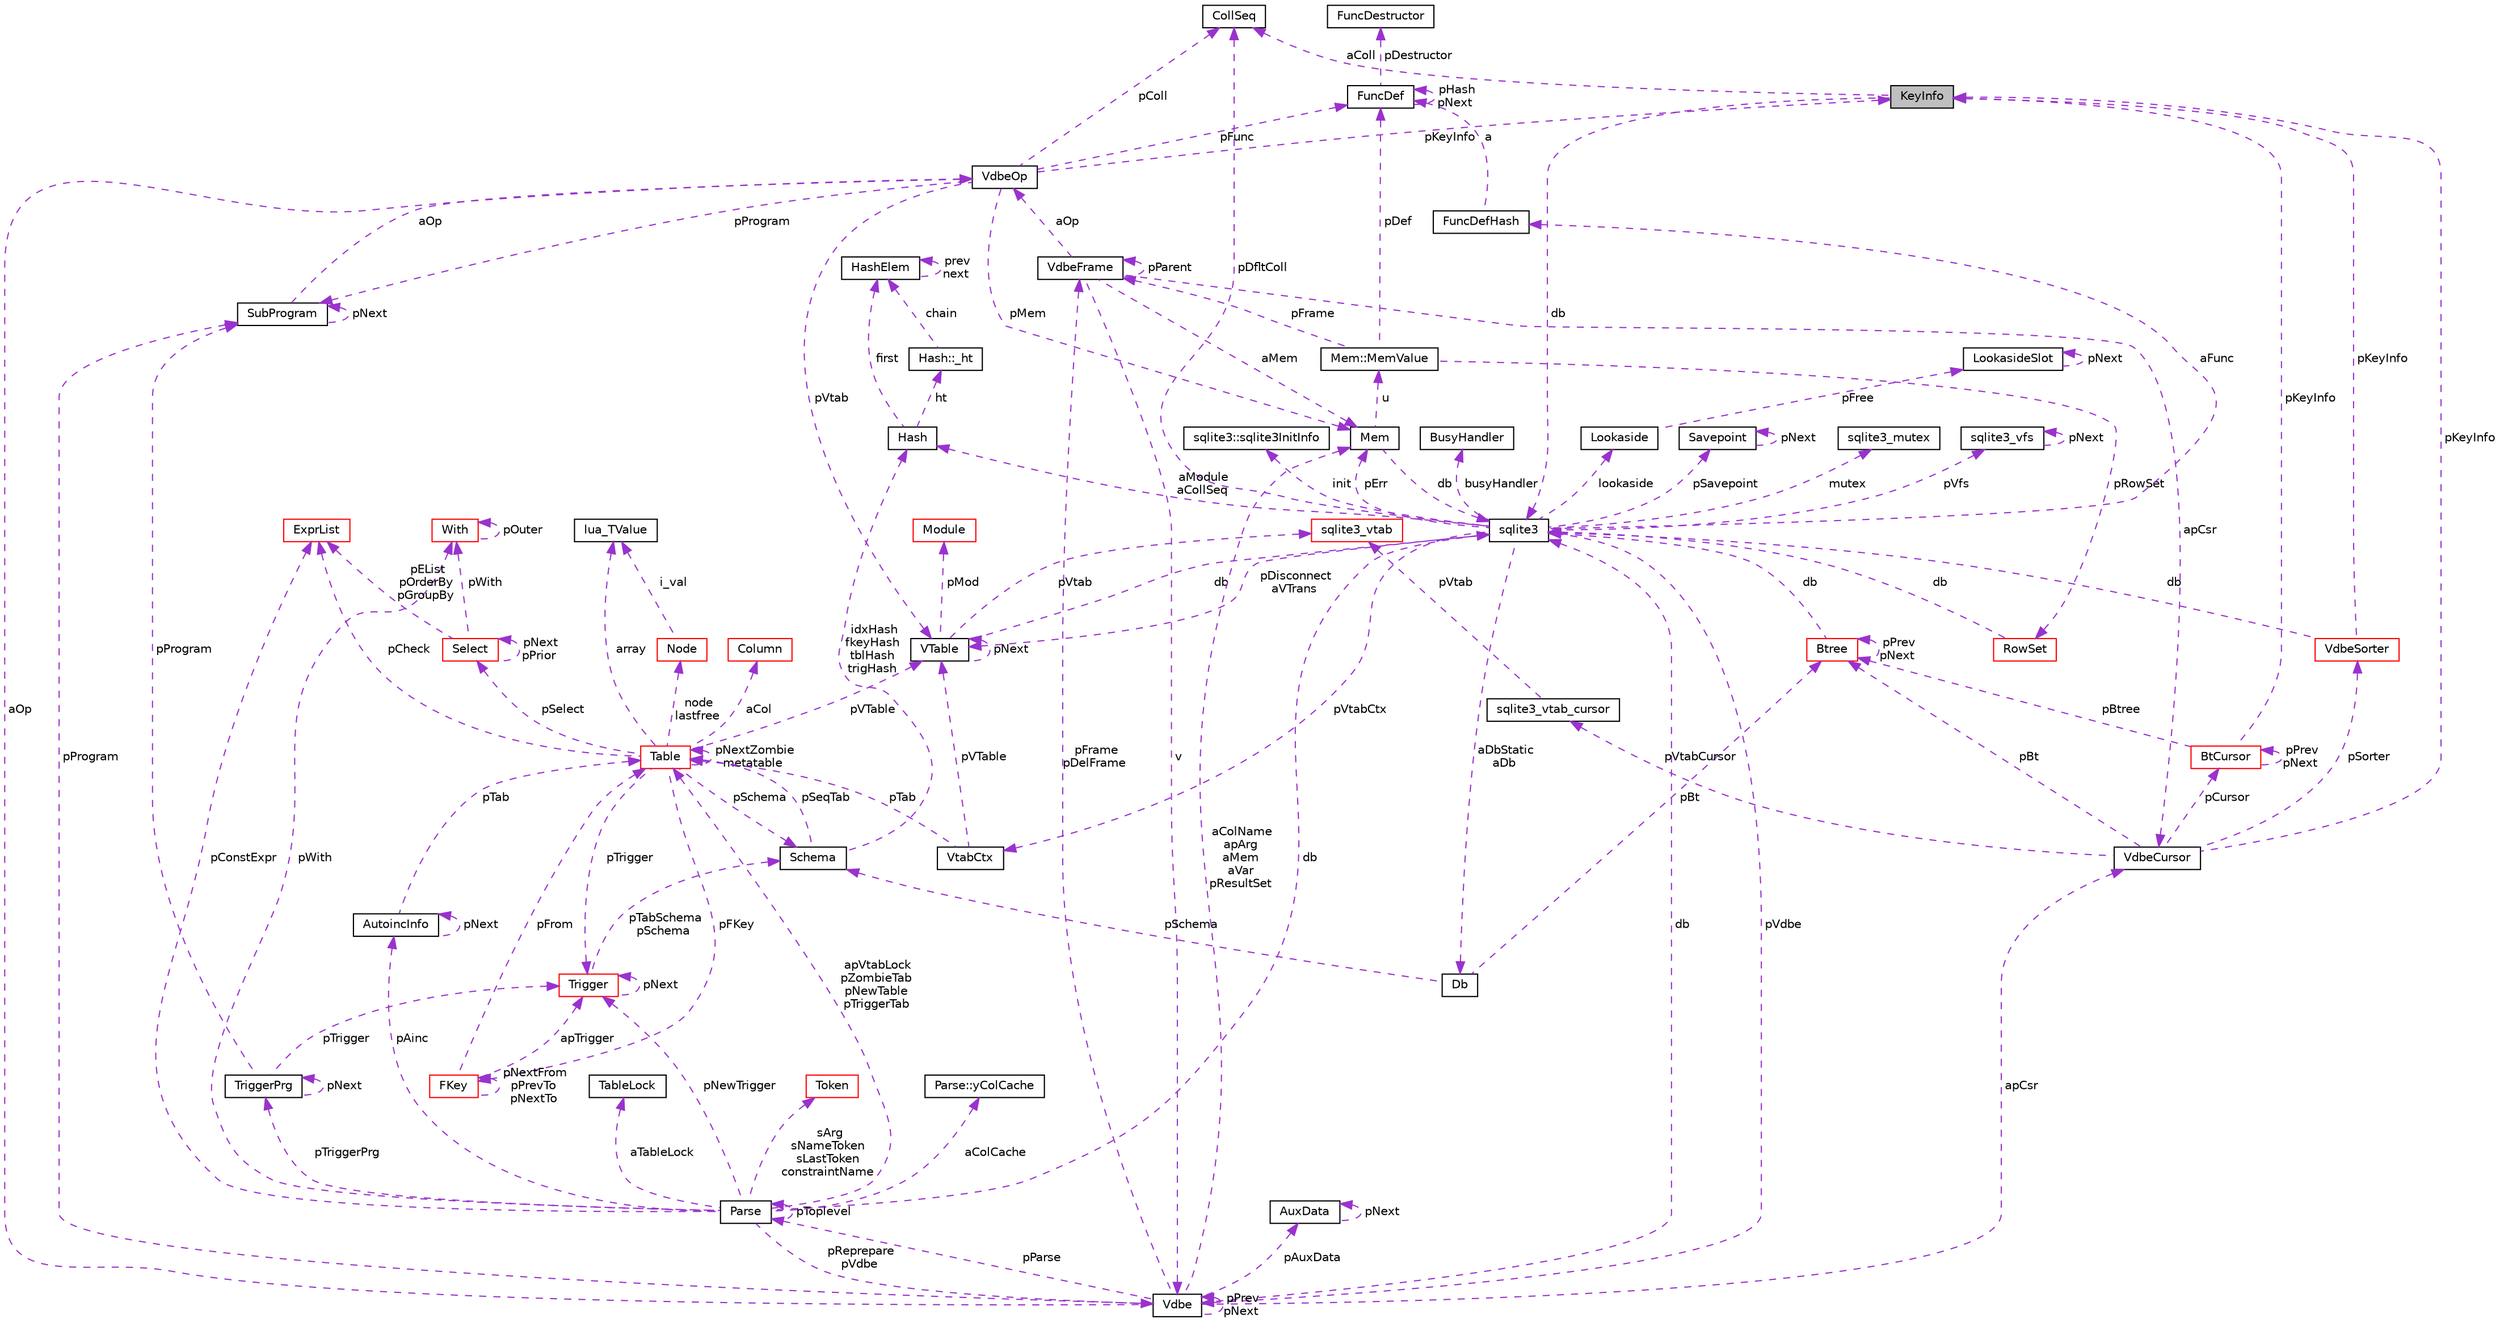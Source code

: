 digraph "KeyInfo"
{
  edge [fontname="Helvetica",fontsize="10",labelfontname="Helvetica",labelfontsize="10"];
  node [fontname="Helvetica",fontsize="10",shape=record];
  Node1 [label="KeyInfo",height=0.2,width=0.4,color="black", fillcolor="grey75", style="filled", fontcolor="black"];
  Node2 -> Node1 [dir="back",color="darkorchid3",fontsize="10",style="dashed",label=" db" ];
  Node2 [label="sqlite3",height=0.2,width=0.4,color="black", fillcolor="white", style="filled",URL="$structsqlite3.html"];
  Node3 -> Node2 [dir="back",color="darkorchid3",fontsize="10",style="dashed",label=" pErr" ];
  Node3 [label="Mem",height=0.2,width=0.4,color="black", fillcolor="white", style="filled",URL="$struct_mem.html"];
  Node4 -> Node3 [dir="back",color="darkorchid3",fontsize="10",style="dashed",label=" u" ];
  Node4 [label="Mem::MemValue",height=0.2,width=0.4,color="black", fillcolor="white", style="filled",URL="$union_mem_1_1_mem_value.html"];
  Node5 -> Node4 [dir="back",color="darkorchid3",fontsize="10",style="dashed",label=" pFrame" ];
  Node5 [label="VdbeFrame",height=0.2,width=0.4,color="black", fillcolor="white", style="filled",URL="$struct_vdbe_frame.html"];
  Node3 -> Node5 [dir="back",color="darkorchid3",fontsize="10",style="dashed",label=" aMem" ];
  Node6 -> Node5 [dir="back",color="darkorchid3",fontsize="10",style="dashed",label=" v" ];
  Node6 [label="Vdbe",height=0.2,width=0.4,color="black", fillcolor="white", style="filled",URL="$struct_vdbe.html"];
  Node6 -> Node6 [dir="back",color="darkorchid3",fontsize="10",style="dashed",label=" pPrev\npNext" ];
  Node3 -> Node6 [dir="back",color="darkorchid3",fontsize="10",style="dashed",label=" aColName\napArg\naMem\naVar\npResultSet" ];
  Node2 -> Node6 [dir="back",color="darkorchid3",fontsize="10",style="dashed",label=" db" ];
  Node5 -> Node6 [dir="back",color="darkorchid3",fontsize="10",style="dashed",label=" pFrame\npDelFrame" ];
  Node7 -> Node6 [dir="back",color="darkorchid3",fontsize="10",style="dashed",label=" pAuxData" ];
  Node7 [label="AuxData",height=0.2,width=0.4,color="black", fillcolor="white", style="filled",URL="$struct_aux_data.html"];
  Node7 -> Node7 [dir="back",color="darkorchid3",fontsize="10",style="dashed",label=" pNext" ];
  Node8 -> Node6 [dir="back",color="darkorchid3",fontsize="10",style="dashed",label=" pProgram" ];
  Node8 [label="SubProgram",height=0.2,width=0.4,color="black", fillcolor="white", style="filled",URL="$struct_sub_program.html"];
  Node8 -> Node8 [dir="back",color="darkorchid3",fontsize="10",style="dashed",label=" pNext" ];
  Node9 -> Node8 [dir="back",color="darkorchid3",fontsize="10",style="dashed",label=" aOp" ];
  Node9 [label="VdbeOp",height=0.2,width=0.4,color="black", fillcolor="white", style="filled",URL="$struct_vdbe_op.html"];
  Node3 -> Node9 [dir="back",color="darkorchid3",fontsize="10",style="dashed",label=" pMem" ];
  Node10 -> Node9 [dir="back",color="darkorchid3",fontsize="10",style="dashed",label=" pColl" ];
  Node10 [label="CollSeq",height=0.2,width=0.4,color="black", fillcolor="white", style="filled",URL="$struct_coll_seq.html"];
  Node11 -> Node9 [dir="back",color="darkorchid3",fontsize="10",style="dashed",label=" pVtab" ];
  Node11 [label="VTable",height=0.2,width=0.4,color="black", fillcolor="white", style="filled",URL="$struct_v_table.html"];
  Node2 -> Node11 [dir="back",color="darkorchid3",fontsize="10",style="dashed",label=" db" ];
  Node11 -> Node11 [dir="back",color="darkorchid3",fontsize="10",style="dashed",label=" pNext" ];
  Node12 -> Node11 [dir="back",color="darkorchid3",fontsize="10",style="dashed",label=" pMod" ];
  Node12 [label="Module",height=0.2,width=0.4,color="red", fillcolor="white", style="filled",URL="$struct_module.html"];
  Node13 -> Node11 [dir="back",color="darkorchid3",fontsize="10",style="dashed",label=" pVtab" ];
  Node13 [label="sqlite3_vtab",height=0.2,width=0.4,color="red", fillcolor="white", style="filled",URL="$structsqlite3__vtab.html"];
  Node8 -> Node9 [dir="back",color="darkorchid3",fontsize="10",style="dashed",label=" pProgram" ];
  Node1 -> Node9 [dir="back",color="darkorchid3",fontsize="10",style="dashed",label=" pKeyInfo" ];
  Node14 -> Node9 [dir="back",color="darkorchid3",fontsize="10",style="dashed",label=" pFunc" ];
  Node14 [label="FuncDef",height=0.2,width=0.4,color="black", fillcolor="white", style="filled",URL="$struct_func_def.html"];
  Node15 -> Node14 [dir="back",color="darkorchid3",fontsize="10",style="dashed",label=" pDestructor" ];
  Node15 [label="FuncDestructor",height=0.2,width=0.4,color="black", fillcolor="white", style="filled",URL="$struct_func_destructor.html"];
  Node14 -> Node14 [dir="back",color="darkorchid3",fontsize="10",style="dashed",label=" pHash\npNext" ];
  Node16 -> Node6 [dir="back",color="darkorchid3",fontsize="10",style="dashed",label=" apCsr" ];
  Node16 [label="VdbeCursor",height=0.2,width=0.4,color="black", fillcolor="white", style="filled",URL="$struct_vdbe_cursor.html"];
  Node17 -> Node16 [dir="back",color="darkorchid3",fontsize="10",style="dashed",label=" pCursor" ];
  Node17 [label="BtCursor",height=0.2,width=0.4,color="red", fillcolor="white", style="filled",URL="$struct_bt_cursor.html"];
  Node17 -> Node17 [dir="back",color="darkorchid3",fontsize="10",style="dashed",label=" pPrev\npNext" ];
  Node1 -> Node17 [dir="back",color="darkorchid3",fontsize="10",style="dashed",label=" pKeyInfo" ];
  Node18 -> Node17 [dir="back",color="darkorchid3",fontsize="10",style="dashed",label=" pBtree" ];
  Node18 [label="Btree",height=0.2,width=0.4,color="red", fillcolor="white", style="filled",URL="$struct_btree.html"];
  Node2 -> Node18 [dir="back",color="darkorchid3",fontsize="10",style="dashed",label=" db" ];
  Node18 -> Node18 [dir="back",color="darkorchid3",fontsize="10",style="dashed",label=" pPrev\npNext" ];
  Node19 -> Node16 [dir="back",color="darkorchid3",fontsize="10",style="dashed",label=" pVtabCursor" ];
  Node19 [label="sqlite3_vtab_cursor",height=0.2,width=0.4,color="black", fillcolor="white", style="filled",URL="$structsqlite3__vtab__cursor.html"];
  Node13 -> Node19 [dir="back",color="darkorchid3",fontsize="10",style="dashed",label=" pVtab" ];
  Node20 -> Node16 [dir="back",color="darkorchid3",fontsize="10",style="dashed",label=" pSorter" ];
  Node20 [label="VdbeSorter",height=0.2,width=0.4,color="red", fillcolor="white", style="filled",URL="$struct_vdbe_sorter.html"];
  Node2 -> Node20 [dir="back",color="darkorchid3",fontsize="10",style="dashed",label=" db" ];
  Node1 -> Node20 [dir="back",color="darkorchid3",fontsize="10",style="dashed",label=" pKeyInfo" ];
  Node1 -> Node16 [dir="back",color="darkorchid3",fontsize="10",style="dashed",label=" pKeyInfo" ];
  Node18 -> Node16 [dir="back",color="darkorchid3",fontsize="10",style="dashed",label=" pBt" ];
  Node21 -> Node6 [dir="back",color="darkorchid3",fontsize="10",style="dashed",label=" pParse" ];
  Node21 [label="Parse",height=0.2,width=0.4,color="black", fillcolor="white", style="filled",URL="$struct_parse.html"];
  Node6 -> Node21 [dir="back",color="darkorchid3",fontsize="10",style="dashed",label=" pReprepare\npVdbe" ];
  Node2 -> Node21 [dir="back",color="darkorchid3",fontsize="10",style="dashed",label=" db" ];
  Node22 -> Node21 [dir="back",color="darkorchid3",fontsize="10",style="dashed",label=" aTableLock" ];
  Node22 [label="TableLock",height=0.2,width=0.4,color="black", fillcolor="white", style="filled",URL="$struct_table_lock.html"];
  Node23 -> Node21 [dir="back",color="darkorchid3",fontsize="10",style="dashed",label=" sArg\nsNameToken\nsLastToken\nconstraintName" ];
  Node23 [label="Token",height=0.2,width=0.4,color="red", fillcolor="white", style="filled",URL="$struct_token.html"];
  Node24 -> Node21 [dir="back",color="darkorchid3",fontsize="10",style="dashed",label=" pWith" ];
  Node24 [label="With",height=0.2,width=0.4,color="red", fillcolor="white", style="filled",URL="$struct_with.html"];
  Node24 -> Node24 [dir="back",color="darkorchid3",fontsize="10",style="dashed",label=" pOuter" ];
  Node25 -> Node21 [dir="back",color="darkorchid3",fontsize="10",style="dashed",label=" aColCache" ];
  Node25 [label="Parse::yColCache",height=0.2,width=0.4,color="black", fillcolor="white", style="filled",URL="$struct_parse_1_1y_col_cache.html"];
  Node26 -> Node21 [dir="back",color="darkorchid3",fontsize="10",style="dashed",label=" apVtabLock\npZombieTab\npNewTable\npTriggerTab" ];
  Node26 [label="Table",height=0.2,width=0.4,color="red", fillcolor="white", style="filled",URL="$struct_table.html"];
  Node27 -> Node26 [dir="back",color="darkorchid3",fontsize="10",style="dashed",label=" node\nlastfree" ];
  Node27 [label="Node",height=0.2,width=0.4,color="red", fillcolor="white", style="filled",URL="$struct_node.html"];
  Node28 -> Node27 [dir="back",color="darkorchid3",fontsize="10",style="dashed",label=" i_val" ];
  Node28 [label="lua_TValue",height=0.2,width=0.4,color="black", fillcolor="white", style="filled",URL="$structlua___t_value.html"];
  Node29 -> Node26 [dir="back",color="darkorchid3",fontsize="10",style="dashed",label=" pSchema" ];
  Node29 [label="Schema",height=0.2,width=0.4,color="black", fillcolor="white", style="filled",URL="$struct_schema.html"];
  Node26 -> Node29 [dir="back",color="darkorchid3",fontsize="10",style="dashed",label=" pSeqTab" ];
  Node30 -> Node29 [dir="back",color="darkorchid3",fontsize="10",style="dashed",label=" idxHash\nfkeyHash\ntblHash\ntrigHash" ];
  Node30 [label="Hash",height=0.2,width=0.4,color="black", fillcolor="white", style="filled",URL="$struct_hash.html"];
  Node31 -> Node30 [dir="back",color="darkorchid3",fontsize="10",style="dashed",label=" ht" ];
  Node31 [label="Hash::_ht",height=0.2,width=0.4,color="black", fillcolor="white", style="filled",URL="$struct_hash_1_1__ht.html"];
  Node32 -> Node31 [dir="back",color="darkorchid3",fontsize="10",style="dashed",label=" chain" ];
  Node32 [label="HashElem",height=0.2,width=0.4,color="black", fillcolor="white", style="filled",URL="$struct_hash_elem.html"];
  Node32 -> Node32 [dir="back",color="darkorchid3",fontsize="10",style="dashed",label=" prev\nnext" ];
  Node32 -> Node30 [dir="back",color="darkorchid3",fontsize="10",style="dashed",label=" first" ];
  Node28 -> Node26 [dir="back",color="darkorchid3",fontsize="10",style="dashed",label=" array" ];
  Node33 -> Node26 [dir="back",color="darkorchid3",fontsize="10",style="dashed",label=" aCol" ];
  Node33 [label="Column",height=0.2,width=0.4,color="red", fillcolor="white", style="filled",URL="$struct_column.html"];
  Node34 -> Node26 [dir="back",color="darkorchid3",fontsize="10",style="dashed",label=" pFKey" ];
  Node34 [label="FKey",height=0.2,width=0.4,color="red", fillcolor="white", style="filled",URL="$struct_f_key.html"];
  Node34 -> Node34 [dir="back",color="darkorchid3",fontsize="10",style="dashed",label=" pNextFrom\npPrevTo\npNextTo" ];
  Node26 -> Node34 [dir="back",color="darkorchid3",fontsize="10",style="dashed",label=" pFrom" ];
  Node35 -> Node34 [dir="back",color="darkorchid3",fontsize="10",style="dashed",label=" apTrigger" ];
  Node35 [label="Trigger",height=0.2,width=0.4,color="red", fillcolor="white", style="filled",URL="$struct_trigger.html"];
  Node29 -> Node35 [dir="back",color="darkorchid3",fontsize="10",style="dashed",label=" pTabSchema\npSchema" ];
  Node35 -> Node35 [dir="back",color="darkorchid3",fontsize="10",style="dashed",label=" pNext" ];
  Node11 -> Node26 [dir="back",color="darkorchid3",fontsize="10",style="dashed",label=" pVTable" ];
  Node26 -> Node26 [dir="back",color="darkorchid3",fontsize="10",style="dashed",label=" pNextZombie\nmetatable" ];
  Node35 -> Node26 [dir="back",color="darkorchid3",fontsize="10",style="dashed",label=" pTrigger" ];
  Node36 -> Node26 [dir="back",color="darkorchid3",fontsize="10",style="dashed",label=" pSelect" ];
  Node36 [label="Select",height=0.2,width=0.4,color="red", fillcolor="white", style="filled",URL="$struct_select.html"];
  Node24 -> Node36 [dir="back",color="darkorchid3",fontsize="10",style="dashed",label=" pWith" ];
  Node36 -> Node36 [dir="back",color="darkorchid3",fontsize="10",style="dashed",label=" pNext\npPrior" ];
  Node37 -> Node36 [dir="back",color="darkorchid3",fontsize="10",style="dashed",label=" pEList\npOrderBy\npGroupBy" ];
  Node37 [label="ExprList",height=0.2,width=0.4,color="red", fillcolor="white", style="filled",URL="$struct_expr_list.html"];
  Node37 -> Node26 [dir="back",color="darkorchid3",fontsize="10",style="dashed",label=" pCheck" ];
  Node35 -> Node21 [dir="back",color="darkorchid3",fontsize="10",style="dashed",label=" pNewTrigger" ];
  Node38 -> Node21 [dir="back",color="darkorchid3",fontsize="10",style="dashed",label=" pTriggerPrg" ];
  Node38 [label="TriggerPrg",height=0.2,width=0.4,color="black", fillcolor="white", style="filled",URL="$struct_trigger_prg.html"];
  Node8 -> Node38 [dir="back",color="darkorchid3",fontsize="10",style="dashed",label=" pProgram" ];
  Node35 -> Node38 [dir="back",color="darkorchid3",fontsize="10",style="dashed",label=" pTrigger" ];
  Node38 -> Node38 [dir="back",color="darkorchid3",fontsize="10",style="dashed",label=" pNext" ];
  Node39 -> Node21 [dir="back",color="darkorchid3",fontsize="10",style="dashed",label=" pAinc" ];
  Node39 [label="AutoincInfo",height=0.2,width=0.4,color="black", fillcolor="white", style="filled",URL="$struct_autoinc_info.html"];
  Node26 -> Node39 [dir="back",color="darkorchid3",fontsize="10",style="dashed",label=" pTab" ];
  Node39 -> Node39 [dir="back",color="darkorchid3",fontsize="10",style="dashed",label=" pNext" ];
  Node37 -> Node21 [dir="back",color="darkorchid3",fontsize="10",style="dashed",label=" pConstExpr" ];
  Node21 -> Node21 [dir="back",color="darkorchid3",fontsize="10",style="dashed",label=" pToplevel" ];
  Node9 -> Node6 [dir="back",color="darkorchid3",fontsize="10",style="dashed",label=" aOp" ];
  Node5 -> Node5 [dir="back",color="darkorchid3",fontsize="10",style="dashed",label=" pParent" ];
  Node16 -> Node5 [dir="back",color="darkorchid3",fontsize="10",style="dashed",label=" apCsr" ];
  Node9 -> Node5 [dir="back",color="darkorchid3",fontsize="10",style="dashed",label=" aOp" ];
  Node40 -> Node4 [dir="back",color="darkorchid3",fontsize="10",style="dashed",label=" pRowSet" ];
  Node40 [label="RowSet",height=0.2,width=0.4,color="red", fillcolor="white", style="filled",URL="$struct_row_set.html"];
  Node2 -> Node40 [dir="back",color="darkorchid3",fontsize="10",style="dashed",label=" db" ];
  Node14 -> Node4 [dir="back",color="darkorchid3",fontsize="10",style="dashed",label=" pDef" ];
  Node2 -> Node3 [dir="back",color="darkorchid3",fontsize="10",style="dashed",label=" db" ];
  Node6 -> Node2 [dir="back",color="darkorchid3",fontsize="10",style="dashed",label=" pVdbe" ];
  Node41 -> Node2 [dir="back",color="darkorchid3",fontsize="10",style="dashed",label=" pSavepoint" ];
  Node41 [label="Savepoint",height=0.2,width=0.4,color="black", fillcolor="white", style="filled",URL="$struct_savepoint.html"];
  Node41 -> Node41 [dir="back",color="darkorchid3",fontsize="10",style="dashed",label=" pNext" ];
  Node42 -> Node2 [dir="back",color="darkorchid3",fontsize="10",style="dashed",label=" aFunc" ];
  Node42 [label="FuncDefHash",height=0.2,width=0.4,color="black", fillcolor="white", style="filled",URL="$struct_func_def_hash.html"];
  Node14 -> Node42 [dir="back",color="darkorchid3",fontsize="10",style="dashed",label=" a" ];
  Node43 -> Node2 [dir="back",color="darkorchid3",fontsize="10",style="dashed",label=" lookaside" ];
  Node43 [label="Lookaside",height=0.2,width=0.4,color="black", fillcolor="white", style="filled",URL="$struct_lookaside.html"];
  Node44 -> Node43 [dir="back",color="darkorchid3",fontsize="10",style="dashed",label=" pFree" ];
  Node44 [label="LookasideSlot",height=0.2,width=0.4,color="black", fillcolor="white", style="filled",URL="$struct_lookaside_slot.html"];
  Node44 -> Node44 [dir="back",color="darkorchid3",fontsize="10",style="dashed",label=" pNext" ];
  Node45 -> Node2 [dir="back",color="darkorchid3",fontsize="10",style="dashed",label=" mutex" ];
  Node45 [label="sqlite3_mutex",height=0.2,width=0.4,color="black", fillcolor="white", style="filled",URL="$structsqlite3__mutex.html"];
  Node46 -> Node2 [dir="back",color="darkorchid3",fontsize="10",style="dashed",label=" pVfs" ];
  Node46 [label="sqlite3_vfs",height=0.2,width=0.4,color="black", fillcolor="white", style="filled",URL="$structsqlite3__vfs.html"];
  Node46 -> Node46 [dir="back",color="darkorchid3",fontsize="10",style="dashed",label=" pNext" ];
  Node47 -> Node2 [dir="back",color="darkorchid3",fontsize="10",style="dashed",label=" init" ];
  Node47 [label="sqlite3::sqlite3InitInfo",height=0.2,width=0.4,color="black", fillcolor="white", style="filled",URL="$structsqlite3_1_1sqlite3_init_info.html"];
  Node48 -> Node2 [dir="back",color="darkorchid3",fontsize="10",style="dashed",label=" busyHandler" ];
  Node48 [label="BusyHandler",height=0.2,width=0.4,color="black", fillcolor="white", style="filled",URL="$struct_busy_handler.html"];
  Node49 -> Node2 [dir="back",color="darkorchid3",fontsize="10",style="dashed",label=" pVtabCtx" ];
  Node49 [label="VtabCtx",height=0.2,width=0.4,color="black", fillcolor="white", style="filled",URL="$struct_vtab_ctx.html"];
  Node11 -> Node49 [dir="back",color="darkorchid3",fontsize="10",style="dashed",label=" pVTable" ];
  Node26 -> Node49 [dir="back",color="darkorchid3",fontsize="10",style="dashed",label=" pTab" ];
  Node10 -> Node2 [dir="back",color="darkorchid3",fontsize="10",style="dashed",label=" pDfltColl" ];
  Node11 -> Node2 [dir="back",color="darkorchid3",fontsize="10",style="dashed",label=" pDisconnect\naVTrans" ];
  Node50 -> Node2 [dir="back",color="darkorchid3",fontsize="10",style="dashed",label=" aDbStatic\naDb" ];
  Node50 [label="Db",height=0.2,width=0.4,color="black", fillcolor="white", style="filled",URL="$struct_db.html"];
  Node29 -> Node50 [dir="back",color="darkorchid3",fontsize="10",style="dashed",label=" pSchema" ];
  Node18 -> Node50 [dir="back",color="darkorchid3",fontsize="10",style="dashed",label=" pBt" ];
  Node30 -> Node2 [dir="back",color="darkorchid3",fontsize="10",style="dashed",label=" aModule\naCollSeq" ];
  Node10 -> Node1 [dir="back",color="darkorchid3",fontsize="10",style="dashed",label=" aColl" ];
}
